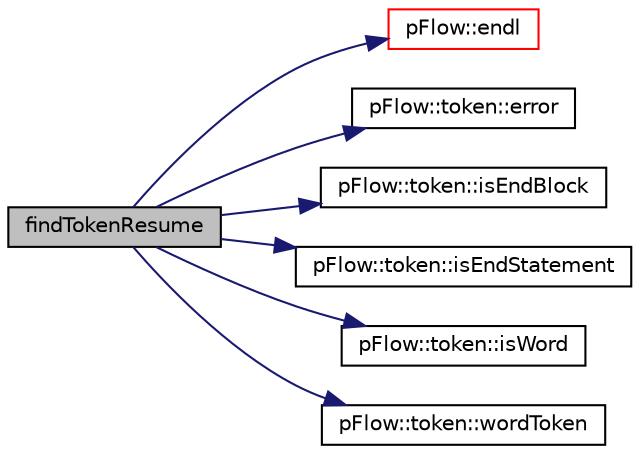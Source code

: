 digraph "findTokenResume"
{
 // LATEX_PDF_SIZE
  edge [fontname="Helvetica",fontsize="10",labelfontname="Helvetica",labelfontsize="10"];
  node [fontname="Helvetica",fontsize="10",shape=record];
  rankdir="LR";
  Node1 [label="findTokenResume",height=0.2,width=0.4,color="black", fillcolor="grey75", style="filled", fontcolor="black",tooltip="search for all tokesn after the current file position and find the first word token tbat matchs w"];
  Node1 -> Node2 [color="midnightblue",fontsize="10",style="solid",fontname="Helvetica"];
  Node2 [label="pFlow::endl",height=0.2,width=0.4,color="red", fillcolor="white", style="filled",URL="$namespacepFlow.html#aba8f0c455a3fdb4b05ad33a25b13b189",tooltip="Add newline and flush stream."];
  Node1 -> Node4 [color="midnightblue",fontsize="10",style="solid",fontname="Helvetica"];
  Node4 [label="pFlow::token::error",height=0.2,width=0.4,color="black", fillcolor="white", style="filled",URL="$classpFlow_1_1token.html#a9db0c25a0b1baac0e7e5cbf5a72d3cdc",tooltip="Token is ERROR."];
  Node1 -> Node5 [color="midnightblue",fontsize="10",style="solid",fontname="Helvetica"];
  Node5 [label="pFlow::token::isEndBlock",height=0.2,width=0.4,color="black", fillcolor="white", style="filled",URL="$classpFlow_1_1token.html#a6a416acba3c9ad7558dfe2b232bfc96e",tooltip="Token is end endBlock."];
  Node1 -> Node6 [color="midnightblue",fontsize="10",style="solid",fontname="Helvetica"];
  Node6 [label="pFlow::token::isEndStatement",height=0.2,width=0.4,color="black", fillcolor="white", style="filled",URL="$classpFlow_1_1token.html#a9b6aebb08609e7ec6efde970dcf0433a",tooltip="Token is end statement."];
  Node1 -> Node7 [color="midnightblue",fontsize="10",style="solid",fontname="Helvetica"];
  Node7 [label="pFlow::token::isWord",height=0.2,width=0.4,color="black", fillcolor="white", style="filled",URL="$classpFlow_1_1token.html#ace6d5ecd2736d19990a7c12e0fe5a745",tooltip="Token is word or DIRECTIVE word."];
  Node1 -> Node8 [color="midnightblue",fontsize="10",style="solid",fontname="Helvetica"];
  Node8 [label="pFlow::token::wordToken",height=0.2,width=0.4,color="black", fillcolor="white", style="filled",URL="$classpFlow_1_1token.html#a8658f0b0a04ffdb6e74c5af4ca27edf1",tooltip="Return const reference to the word contents."];
}
